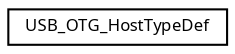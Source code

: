 digraph "Graphical Class Hierarchy"
{
  edge [fontname="Sans",fontsize="8",labelfontname="Sans",labelfontsize="8"];
  node [fontname="Sans",fontsize="8",shape=record];
  rankdir="LR";
  Node1 [label="USB_OTG_HostTypeDef",height=0.2,width=0.4,color="black", fillcolor="white", style="filled",URL="$struct_u_s_b___o_t_g___host_type_def.html",tooltip="USB_OTG_Host_Mode_Register_Structures. "];
}
